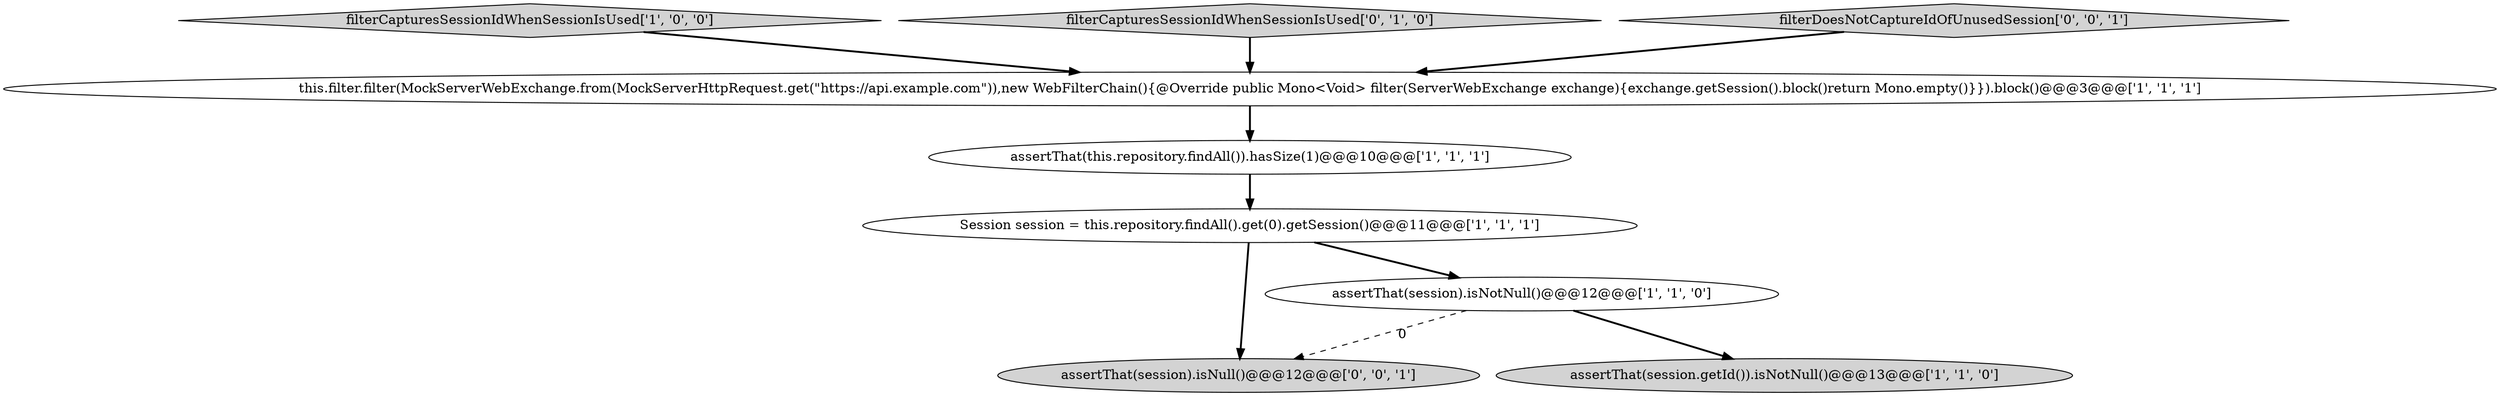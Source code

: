 digraph {
5 [style = filled, label = "assertThat(session.getId()).isNotNull()@@@13@@@['1', '1', '0']", fillcolor = lightgray, shape = ellipse image = "AAA0AAABBB1BBB"];
8 [style = filled, label = "assertThat(session).isNull()@@@12@@@['0', '0', '1']", fillcolor = lightgray, shape = ellipse image = "AAA0AAABBB3BBB"];
4 [style = filled, label = "filterCapturesSessionIdWhenSessionIsUsed['1', '0', '0']", fillcolor = lightgray, shape = diamond image = "AAA0AAABBB1BBB"];
1 [style = filled, label = "assertThat(this.repository.findAll()).hasSize(1)@@@10@@@['1', '1', '1']", fillcolor = white, shape = ellipse image = "AAA0AAABBB1BBB"];
3 [style = filled, label = "assertThat(session).isNotNull()@@@12@@@['1', '1', '0']", fillcolor = white, shape = ellipse image = "AAA0AAABBB1BBB"];
6 [style = filled, label = "filterCapturesSessionIdWhenSessionIsUsed['0', '1', '0']", fillcolor = lightgray, shape = diamond image = "AAA0AAABBB2BBB"];
7 [style = filled, label = "filterDoesNotCaptureIdOfUnusedSession['0', '0', '1']", fillcolor = lightgray, shape = diamond image = "AAA0AAABBB3BBB"];
2 [style = filled, label = "Session session = this.repository.findAll().get(0).getSession()@@@11@@@['1', '1', '1']", fillcolor = white, shape = ellipse image = "AAA0AAABBB1BBB"];
0 [style = filled, label = "this.filter.filter(MockServerWebExchange.from(MockServerHttpRequest.get(\"https://api.example.com\")),new WebFilterChain(){@Override public Mono<Void> filter(ServerWebExchange exchange){exchange.getSession().block()return Mono.empty()}}).block()@@@3@@@['1', '1', '1']", fillcolor = white, shape = ellipse image = "AAA0AAABBB1BBB"];
3->8 [style = dashed, label="0"];
3->5 [style = bold, label=""];
1->2 [style = bold, label=""];
6->0 [style = bold, label=""];
7->0 [style = bold, label=""];
0->1 [style = bold, label=""];
2->8 [style = bold, label=""];
2->3 [style = bold, label=""];
4->0 [style = bold, label=""];
}
